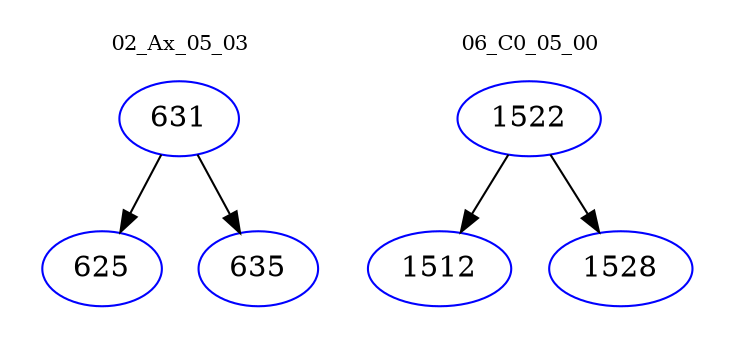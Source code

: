 digraph{
subgraph cluster_0 {
color = white
label = "02_Ax_05_03";
fontsize=10;
T0_631 [label="631", color="blue"]
T0_631 -> T0_625 [color="black"]
T0_625 [label="625", color="blue"]
T0_631 -> T0_635 [color="black"]
T0_635 [label="635", color="blue"]
}
subgraph cluster_1 {
color = white
label = "06_C0_05_00";
fontsize=10;
T1_1522 [label="1522", color="blue"]
T1_1522 -> T1_1512 [color="black"]
T1_1512 [label="1512", color="blue"]
T1_1522 -> T1_1528 [color="black"]
T1_1528 [label="1528", color="blue"]
}
}
